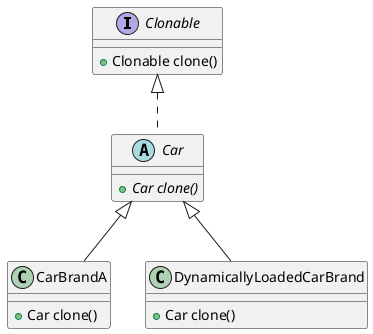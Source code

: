 @startuml

interface Clonable{
  +Clonable clone()
}

abstract class Car implements Clonable{
 +{abstract} Car clone()
}

class CarBrandA{
 +Car clone()
}



class DynamicallyLoadedCarBrand{
 +Car clone()
}

Car <|-- CarBrandA
Car <|-- DynamicallyLoadedCarBrand


@enduml

